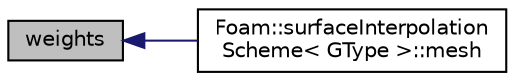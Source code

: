 digraph "weights"
{
  bgcolor="transparent";
  edge [fontname="Helvetica",fontsize="10",labelfontname="Helvetica",labelfontsize="10"];
  node [fontname="Helvetica",fontsize="10",shape=record];
  rankdir="LR";
  Node103 [label="weights",height=0.2,width=0.4,color="black", fillcolor="grey75", style="filled", fontcolor="black"];
  Node103 -> Node104 [dir="back",color="midnightblue",fontsize="10",style="solid",fontname="Helvetica"];
  Node104 [label="Foam::surfaceInterpolation\lScheme\< GType \>::mesh",height=0.2,width=0.4,color="black",URL="$a24109.html#a470f06cfb9b6ee887cd85d63de275607",tooltip="Return mesh reference. "];
}
